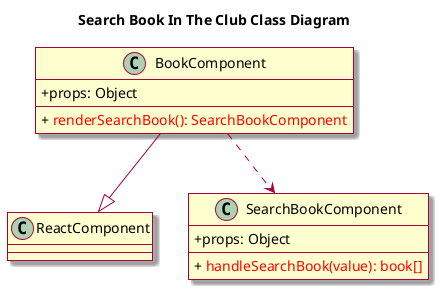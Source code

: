 @startuml
skin rose
skinparam classAttributeIconSize 0

title Search Book In The Club Class Diagram
class ReactComponent

class SearchBookComponent {
	+ props: Object
	+ {method} <color:red> handleSearchBook(value): book[]
}

class BookComponent {
    + props: Object
    + {method} <color:red> renderSearchBook(): SearchBookComponent
}

BookComponent --|> ReactComponent
BookComponent ..> SearchBookComponent

@enduml
